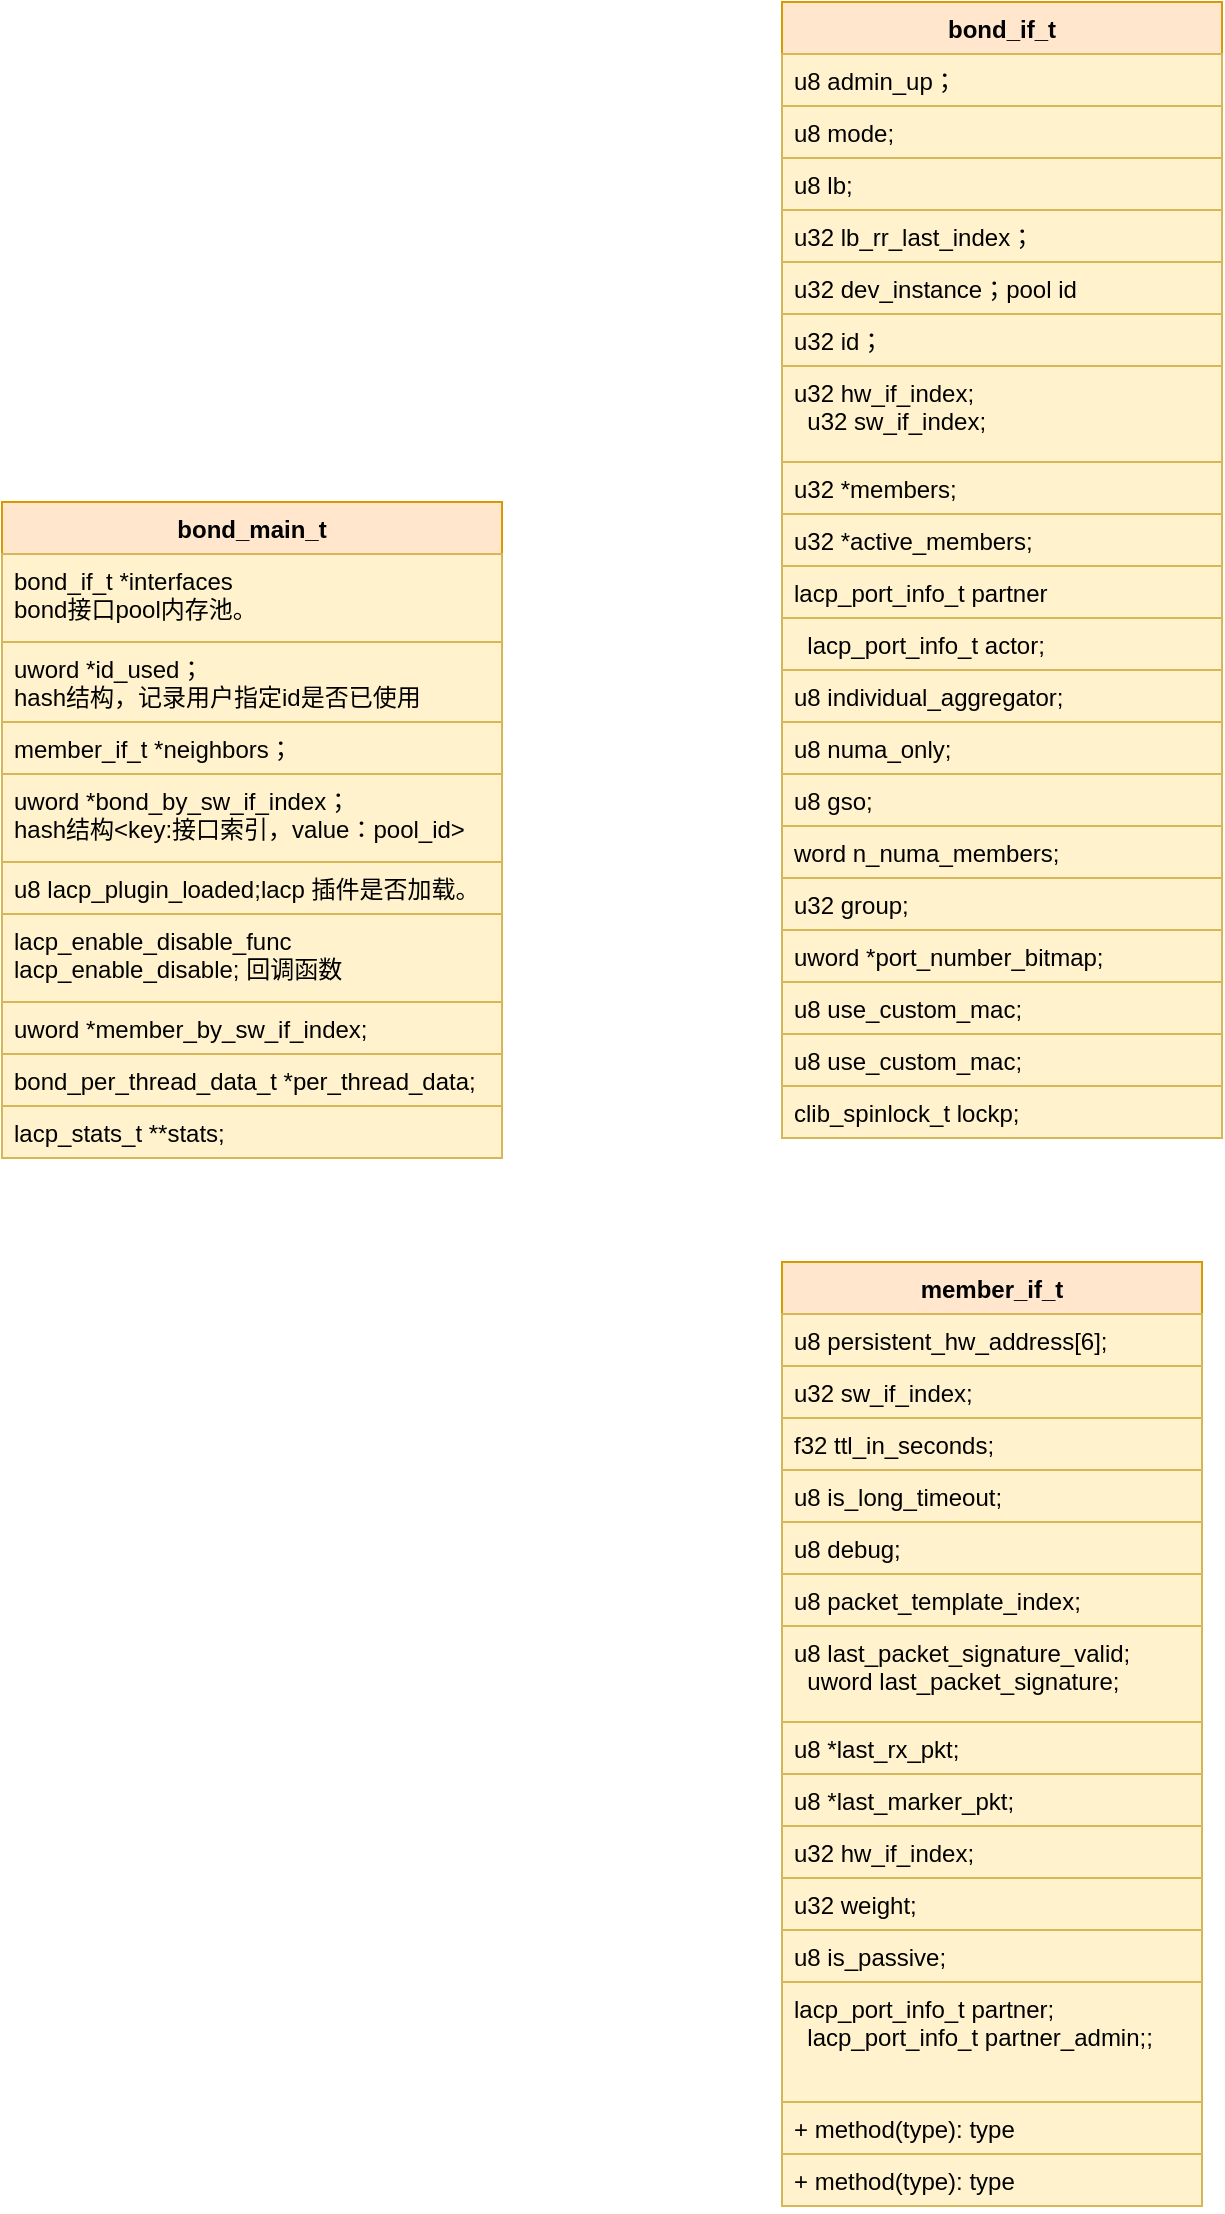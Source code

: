 <mxfile version="14.9.3" type="github">
  <diagram id="9AG6dMXkFzKv3NEKEavT" name="Page-1">
    <mxGraphModel dx="782" dy="436" grid="1" gridSize="10" guides="1" tooltips="1" connect="1" arrows="1" fold="1" page="1" pageScale="1" pageWidth="827" pageHeight="1169" math="0" shadow="0">
      <root>
        <mxCell id="0" />
        <mxCell id="1" parent="0" />
        <mxCell id="q2S3u8bW5YVib6_HT2O6-1" value="bond_main_t" style="swimlane;fontStyle=1;align=center;verticalAlign=top;childLayout=stackLayout;horizontal=1;startSize=26;horizontalStack=0;resizeParent=1;resizeParentMax=0;resizeLast=0;collapsible=1;marginBottom=0;fillColor=#ffe6cc;strokeColor=#d79b00;" vertex="1" parent="1">
          <mxGeometry x="50" y="350" width="250" height="328" as="geometry" />
        </mxCell>
        <mxCell id="q2S3u8bW5YVib6_HT2O6-2" value="bond_if_t *interfaces&#xa;bond接口pool内存池。" style="text;strokeColor=#d6b656;fillColor=#fff2cc;align=left;verticalAlign=top;spacingLeft=4;spacingRight=4;overflow=hidden;rotatable=0;points=[[0,0.5],[1,0.5]];portConstraint=eastwest;" vertex="1" parent="q2S3u8bW5YVib6_HT2O6-1">
          <mxGeometry y="26" width="250" height="44" as="geometry" />
        </mxCell>
        <mxCell id="q2S3u8bW5YVib6_HT2O6-4" value="uword *id_used；&#xa;hash结构，记录用户指定id是否已使用" style="text;strokeColor=#d6b656;fillColor=#fff2cc;align=left;verticalAlign=top;spacingLeft=4;spacingRight=4;overflow=hidden;rotatable=0;points=[[0,0.5],[1,0.5]];portConstraint=eastwest;" vertex="1" parent="q2S3u8bW5YVib6_HT2O6-1">
          <mxGeometry y="70" width="250" height="40" as="geometry" />
        </mxCell>
        <mxCell id="q2S3u8bW5YVib6_HT2O6-5" value="member_if_t *neighbors；&#xa;" style="text;strokeColor=#d6b656;fillColor=#fff2cc;align=left;verticalAlign=top;spacingLeft=4;spacingRight=4;overflow=hidden;rotatable=0;points=[[0,0.5],[1,0.5]];portConstraint=eastwest;" vertex="1" parent="q2S3u8bW5YVib6_HT2O6-1">
          <mxGeometry y="110" width="250" height="26" as="geometry" />
        </mxCell>
        <mxCell id="q2S3u8bW5YVib6_HT2O6-6" value="uword *bond_by_sw_if_index；&#xa;hash结构&lt;key:接口索引，value：pool_id&gt;" style="text;strokeColor=#d6b656;fillColor=#fff2cc;align=left;verticalAlign=top;spacingLeft=4;spacingRight=4;overflow=hidden;rotatable=0;points=[[0,0.5],[1,0.5]];portConstraint=eastwest;" vertex="1" parent="q2S3u8bW5YVib6_HT2O6-1">
          <mxGeometry y="136" width="250" height="44" as="geometry" />
        </mxCell>
        <mxCell id="q2S3u8bW5YVib6_HT2O6-7" value="u8 lacp_plugin_loaded;lacp 插件是否加载。" style="text;strokeColor=#d6b656;fillColor=#fff2cc;align=left;verticalAlign=top;spacingLeft=4;spacingRight=4;overflow=hidden;rotatable=0;points=[[0,0.5],[1,0.5]];portConstraint=eastwest;" vertex="1" parent="q2S3u8bW5YVib6_HT2O6-1">
          <mxGeometry y="180" width="250" height="26" as="geometry" />
        </mxCell>
        <mxCell id="q2S3u8bW5YVib6_HT2O6-8" value="lacp_enable_disable_func &#xa;lacp_enable_disable; 回调函数" style="text;strokeColor=#d6b656;fillColor=#fff2cc;align=left;verticalAlign=top;spacingLeft=4;spacingRight=4;overflow=hidden;rotatable=0;points=[[0,0.5],[1,0.5]];portConstraint=eastwest;" vertex="1" parent="q2S3u8bW5YVib6_HT2O6-1">
          <mxGeometry y="206" width="250" height="44" as="geometry" />
        </mxCell>
        <mxCell id="q2S3u8bW5YVib6_HT2O6-9" value="uword *member_by_sw_if_index;" style="text;strokeColor=#d6b656;fillColor=#fff2cc;align=left;verticalAlign=top;spacingLeft=4;spacingRight=4;overflow=hidden;rotatable=0;points=[[0,0.5],[1,0.5]];portConstraint=eastwest;" vertex="1" parent="q2S3u8bW5YVib6_HT2O6-1">
          <mxGeometry y="250" width="250" height="26" as="geometry" />
        </mxCell>
        <mxCell id="q2S3u8bW5YVib6_HT2O6-10" value="bond_per_thread_data_t *per_thread_data;" style="text;strokeColor=#d6b656;fillColor=#fff2cc;align=left;verticalAlign=top;spacingLeft=4;spacingRight=4;overflow=hidden;rotatable=0;points=[[0,0.5],[1,0.5]];portConstraint=eastwest;" vertex="1" parent="q2S3u8bW5YVib6_HT2O6-1">
          <mxGeometry y="276" width="250" height="26" as="geometry" />
        </mxCell>
        <mxCell id="q2S3u8bW5YVib6_HT2O6-11" value="lacp_stats_t **stats;" style="text;strokeColor=#d6b656;fillColor=#fff2cc;align=left;verticalAlign=top;spacingLeft=4;spacingRight=4;overflow=hidden;rotatable=0;points=[[0,0.5],[1,0.5]];portConstraint=eastwest;" vertex="1" parent="q2S3u8bW5YVib6_HT2O6-1">
          <mxGeometry y="302" width="250" height="26" as="geometry" />
        </mxCell>
        <mxCell id="q2S3u8bW5YVib6_HT2O6-12" value="bond_if_t" style="swimlane;fontStyle=1;align=center;verticalAlign=top;childLayout=stackLayout;horizontal=1;startSize=26;horizontalStack=0;resizeParent=1;resizeParentMax=0;resizeLast=0;collapsible=1;marginBottom=0;fillColor=#ffe6cc;strokeColor=#d79b00;" vertex="1" parent="1">
          <mxGeometry x="440" y="100" width="220" height="568" as="geometry" />
        </mxCell>
        <mxCell id="q2S3u8bW5YVib6_HT2O6-13" value="u8 admin_up；" style="text;fillColor=#fff2cc;align=left;verticalAlign=top;spacingLeft=4;spacingRight=4;overflow=hidden;rotatable=0;points=[[0,0.5],[1,0.5]];portConstraint=eastwest;strokeColor=#d6b656;" vertex="1" parent="q2S3u8bW5YVib6_HT2O6-12">
          <mxGeometry y="26" width="220" height="26" as="geometry" />
        </mxCell>
        <mxCell id="q2S3u8bW5YVib6_HT2O6-15" value="u8 mode;" style="text;fillColor=#fff2cc;align=left;verticalAlign=top;spacingLeft=4;spacingRight=4;overflow=hidden;rotatable=0;points=[[0,0.5],[1,0.5]];portConstraint=eastwest;strokeColor=#d6b656;" vertex="1" parent="q2S3u8bW5YVib6_HT2O6-12">
          <mxGeometry y="52" width="220" height="26" as="geometry" />
        </mxCell>
        <mxCell id="q2S3u8bW5YVib6_HT2O6-16" value="u8 lb;" style="text;fillColor=#fff2cc;align=left;verticalAlign=top;spacingLeft=4;spacingRight=4;overflow=hidden;rotatable=0;points=[[0,0.5],[1,0.5]];portConstraint=eastwest;strokeColor=#d6b656;" vertex="1" parent="q2S3u8bW5YVib6_HT2O6-12">
          <mxGeometry y="78" width="220" height="26" as="geometry" />
        </mxCell>
        <mxCell id="q2S3u8bW5YVib6_HT2O6-17" value="u32 lb_rr_last_index；" style="text;fillColor=#fff2cc;align=left;verticalAlign=top;spacingLeft=4;spacingRight=4;overflow=hidden;rotatable=0;points=[[0,0.5],[1,0.5]];portConstraint=eastwest;strokeColor=#d6b656;" vertex="1" parent="q2S3u8bW5YVib6_HT2O6-12">
          <mxGeometry y="104" width="220" height="26" as="geometry" />
        </mxCell>
        <mxCell id="q2S3u8bW5YVib6_HT2O6-18" value="u32 dev_instance；pool id" style="text;fillColor=#fff2cc;align=left;verticalAlign=top;spacingLeft=4;spacingRight=4;overflow=hidden;rotatable=0;points=[[0,0.5],[1,0.5]];portConstraint=eastwest;strokeColor=#d6b656;" vertex="1" parent="q2S3u8bW5YVib6_HT2O6-12">
          <mxGeometry y="130" width="220" height="26" as="geometry" />
        </mxCell>
        <mxCell id="q2S3u8bW5YVib6_HT2O6-19" value="u32 id；" style="text;fillColor=#fff2cc;align=left;verticalAlign=top;spacingLeft=4;spacingRight=4;overflow=hidden;rotatable=0;points=[[0,0.5],[1,0.5]];portConstraint=eastwest;strokeColor=#d6b656;" vertex="1" parent="q2S3u8bW5YVib6_HT2O6-12">
          <mxGeometry y="156" width="220" height="26" as="geometry" />
        </mxCell>
        <mxCell id="q2S3u8bW5YVib6_HT2O6-20" value="u32 hw_if_index;&#xa;  u32 sw_if_index;" style="text;fillColor=#fff2cc;align=left;verticalAlign=top;spacingLeft=4;spacingRight=4;overflow=hidden;rotatable=0;points=[[0,0.5],[1,0.5]];portConstraint=eastwest;strokeColor=#d6b656;" vertex="1" parent="q2S3u8bW5YVib6_HT2O6-12">
          <mxGeometry y="182" width="220" height="48" as="geometry" />
        </mxCell>
        <mxCell id="q2S3u8bW5YVib6_HT2O6-21" value="u32 *members;" style="text;fillColor=#fff2cc;align=left;verticalAlign=top;spacingLeft=4;spacingRight=4;overflow=hidden;rotatable=0;points=[[0,0.5],[1,0.5]];portConstraint=eastwest;strokeColor=#d6b656;" vertex="1" parent="q2S3u8bW5YVib6_HT2O6-12">
          <mxGeometry y="230" width="220" height="26" as="geometry" />
        </mxCell>
        <mxCell id="q2S3u8bW5YVib6_HT2O6-22" value="u32 *active_members;" style="text;fillColor=#fff2cc;align=left;verticalAlign=top;spacingLeft=4;spacingRight=4;overflow=hidden;rotatable=0;points=[[0,0.5],[1,0.5]];portConstraint=eastwest;strokeColor=#d6b656;" vertex="1" parent="q2S3u8bW5YVib6_HT2O6-12">
          <mxGeometry y="256" width="220" height="26" as="geometry" />
        </mxCell>
        <mxCell id="q2S3u8bW5YVib6_HT2O6-23" value="lacp_port_info_t partner" style="text;fillColor=#fff2cc;align=left;verticalAlign=top;spacingLeft=4;spacingRight=4;overflow=hidden;rotatable=0;points=[[0,0.5],[1,0.5]];portConstraint=eastwest;strokeColor=#d6b656;" vertex="1" parent="q2S3u8bW5YVib6_HT2O6-12">
          <mxGeometry y="282" width="220" height="26" as="geometry" />
        </mxCell>
        <mxCell id="q2S3u8bW5YVib6_HT2O6-24" value="  lacp_port_info_t actor;&#xa;" style="text;fillColor=#fff2cc;align=left;verticalAlign=top;spacingLeft=4;spacingRight=4;overflow=hidden;rotatable=0;points=[[0,0.5],[1,0.5]];portConstraint=eastwest;strokeColor=#d6b656;" vertex="1" parent="q2S3u8bW5YVib6_HT2O6-12">
          <mxGeometry y="308" width="220" height="26" as="geometry" />
        </mxCell>
        <mxCell id="q2S3u8bW5YVib6_HT2O6-25" value="u8 individual_aggregator;" style="text;fillColor=#fff2cc;align=left;verticalAlign=top;spacingLeft=4;spacingRight=4;overflow=hidden;rotatable=0;points=[[0,0.5],[1,0.5]];portConstraint=eastwest;strokeColor=#d6b656;" vertex="1" parent="q2S3u8bW5YVib6_HT2O6-12">
          <mxGeometry y="334" width="220" height="26" as="geometry" />
        </mxCell>
        <mxCell id="q2S3u8bW5YVib6_HT2O6-26" value="u8 numa_only;" style="text;fillColor=#fff2cc;align=left;verticalAlign=top;spacingLeft=4;spacingRight=4;overflow=hidden;rotatable=0;points=[[0,0.5],[1,0.5]];portConstraint=eastwest;strokeColor=#d6b656;" vertex="1" parent="q2S3u8bW5YVib6_HT2O6-12">
          <mxGeometry y="360" width="220" height="26" as="geometry" />
        </mxCell>
        <mxCell id="q2S3u8bW5YVib6_HT2O6-27" value="u8 gso;" style="text;fillColor=#fff2cc;align=left;verticalAlign=top;spacingLeft=4;spacingRight=4;overflow=hidden;rotatable=0;points=[[0,0.5],[1,0.5]];portConstraint=eastwest;strokeColor=#d6b656;" vertex="1" parent="q2S3u8bW5YVib6_HT2O6-12">
          <mxGeometry y="386" width="220" height="26" as="geometry" />
        </mxCell>
        <mxCell id="q2S3u8bW5YVib6_HT2O6-28" value="word n_numa_members;" style="text;fillColor=#fff2cc;align=left;verticalAlign=top;spacingLeft=4;spacingRight=4;overflow=hidden;rotatable=0;points=[[0,0.5],[1,0.5]];portConstraint=eastwest;strokeColor=#d6b656;" vertex="1" parent="q2S3u8bW5YVib6_HT2O6-12">
          <mxGeometry y="412" width="220" height="26" as="geometry" />
        </mxCell>
        <mxCell id="q2S3u8bW5YVib6_HT2O6-29" value="u32 group;" style="text;fillColor=#fff2cc;align=left;verticalAlign=top;spacingLeft=4;spacingRight=4;overflow=hidden;rotatable=0;points=[[0,0.5],[1,0.5]];portConstraint=eastwest;strokeColor=#d6b656;" vertex="1" parent="q2S3u8bW5YVib6_HT2O6-12">
          <mxGeometry y="438" width="220" height="26" as="geometry" />
        </mxCell>
        <mxCell id="q2S3u8bW5YVib6_HT2O6-30" value="uword *port_number_bitmap;" style="text;fillColor=#fff2cc;align=left;verticalAlign=top;spacingLeft=4;spacingRight=4;overflow=hidden;rotatable=0;points=[[0,0.5],[1,0.5]];portConstraint=eastwest;strokeColor=#d6b656;" vertex="1" parent="q2S3u8bW5YVib6_HT2O6-12">
          <mxGeometry y="464" width="220" height="26" as="geometry" />
        </mxCell>
        <mxCell id="q2S3u8bW5YVib6_HT2O6-31" value="u8 use_custom_mac;" style="text;fillColor=#fff2cc;align=left;verticalAlign=top;spacingLeft=4;spacingRight=4;overflow=hidden;rotatable=0;points=[[0,0.5],[1,0.5]];portConstraint=eastwest;strokeColor=#d6b656;" vertex="1" parent="q2S3u8bW5YVib6_HT2O6-12">
          <mxGeometry y="490" width="220" height="26" as="geometry" />
        </mxCell>
        <mxCell id="q2S3u8bW5YVib6_HT2O6-32" value="u8 use_custom_mac;" style="text;fillColor=#fff2cc;align=left;verticalAlign=top;spacingLeft=4;spacingRight=4;overflow=hidden;rotatable=0;points=[[0,0.5],[1,0.5]];portConstraint=eastwest;strokeColor=#d6b656;" vertex="1" parent="q2S3u8bW5YVib6_HT2O6-12">
          <mxGeometry y="516" width="220" height="26" as="geometry" />
        </mxCell>
        <mxCell id="q2S3u8bW5YVib6_HT2O6-33" value="clib_spinlock_t lockp;" style="text;fillColor=#fff2cc;align=left;verticalAlign=top;spacingLeft=4;spacingRight=4;overflow=hidden;rotatable=0;points=[[0,0.5],[1,0.5]];portConstraint=eastwest;strokeColor=#d6b656;" vertex="1" parent="q2S3u8bW5YVib6_HT2O6-12">
          <mxGeometry y="542" width="220" height="26" as="geometry" />
        </mxCell>
        <mxCell id="q2S3u8bW5YVib6_HT2O6-34" value="member_if_t" style="swimlane;fontStyle=1;align=center;verticalAlign=top;childLayout=stackLayout;horizontal=1;startSize=26;horizontalStack=0;resizeParent=1;resizeParentMax=0;resizeLast=0;collapsible=1;marginBottom=0;strokeColor=#d79b00;fillColor=#ffe6cc;" vertex="1" parent="1">
          <mxGeometry x="440" y="730" width="210" height="472" as="geometry" />
        </mxCell>
        <mxCell id="q2S3u8bW5YVib6_HT2O6-35" value="u8 persistent_hw_address[6];" style="text;strokeColor=#d6b656;fillColor=#fff2cc;align=left;verticalAlign=top;spacingLeft=4;spacingRight=4;overflow=hidden;rotatable=0;points=[[0,0.5],[1,0.5]];portConstraint=eastwest;" vertex="1" parent="q2S3u8bW5YVib6_HT2O6-34">
          <mxGeometry y="26" width="210" height="26" as="geometry" />
        </mxCell>
        <mxCell id="q2S3u8bW5YVib6_HT2O6-38" value="u32 sw_if_index;" style="text;strokeColor=#d6b656;fillColor=#fff2cc;align=left;verticalAlign=top;spacingLeft=4;spacingRight=4;overflow=hidden;rotatable=0;points=[[0,0.5],[1,0.5]];portConstraint=eastwest;" vertex="1" parent="q2S3u8bW5YVib6_HT2O6-34">
          <mxGeometry y="52" width="210" height="26" as="geometry" />
        </mxCell>
        <mxCell id="q2S3u8bW5YVib6_HT2O6-39" value="f32 ttl_in_seconds;" style="text;strokeColor=#d6b656;fillColor=#fff2cc;align=left;verticalAlign=top;spacingLeft=4;spacingRight=4;overflow=hidden;rotatable=0;points=[[0,0.5],[1,0.5]];portConstraint=eastwest;" vertex="1" parent="q2S3u8bW5YVib6_HT2O6-34">
          <mxGeometry y="78" width="210" height="26" as="geometry" />
        </mxCell>
        <mxCell id="q2S3u8bW5YVib6_HT2O6-40" value="u8 is_long_timeout;" style="text;strokeColor=#d6b656;fillColor=#fff2cc;align=left;verticalAlign=top;spacingLeft=4;spacingRight=4;overflow=hidden;rotatable=0;points=[[0,0.5],[1,0.5]];portConstraint=eastwest;" vertex="1" parent="q2S3u8bW5YVib6_HT2O6-34">
          <mxGeometry y="104" width="210" height="26" as="geometry" />
        </mxCell>
        <mxCell id="q2S3u8bW5YVib6_HT2O6-41" value="u8 debug;" style="text;strokeColor=#d6b656;fillColor=#fff2cc;align=left;verticalAlign=top;spacingLeft=4;spacingRight=4;overflow=hidden;rotatable=0;points=[[0,0.5],[1,0.5]];portConstraint=eastwest;" vertex="1" parent="q2S3u8bW5YVib6_HT2O6-34">
          <mxGeometry y="130" width="210" height="26" as="geometry" />
        </mxCell>
        <mxCell id="q2S3u8bW5YVib6_HT2O6-42" value="u8 packet_template_index;" style="text;strokeColor=#d6b656;fillColor=#fff2cc;align=left;verticalAlign=top;spacingLeft=4;spacingRight=4;overflow=hidden;rotatable=0;points=[[0,0.5],[1,0.5]];portConstraint=eastwest;" vertex="1" parent="q2S3u8bW5YVib6_HT2O6-34">
          <mxGeometry y="156" width="210" height="26" as="geometry" />
        </mxCell>
        <mxCell id="q2S3u8bW5YVib6_HT2O6-43" value="u8 last_packet_signature_valid;&#xa;  uword last_packet_signature;" style="text;strokeColor=#d6b656;fillColor=#fff2cc;align=left;verticalAlign=top;spacingLeft=4;spacingRight=4;overflow=hidden;rotatable=0;points=[[0,0.5],[1,0.5]];portConstraint=eastwest;" vertex="1" parent="q2S3u8bW5YVib6_HT2O6-34">
          <mxGeometry y="182" width="210" height="48" as="geometry" />
        </mxCell>
        <mxCell id="q2S3u8bW5YVib6_HT2O6-44" value="u8 *last_rx_pkt;" style="text;strokeColor=#d6b656;fillColor=#fff2cc;align=left;verticalAlign=top;spacingLeft=4;spacingRight=4;overflow=hidden;rotatable=0;points=[[0,0.5],[1,0.5]];portConstraint=eastwest;" vertex="1" parent="q2S3u8bW5YVib6_HT2O6-34">
          <mxGeometry y="230" width="210" height="26" as="geometry" />
        </mxCell>
        <mxCell id="q2S3u8bW5YVib6_HT2O6-45" value="u8 *last_marker_pkt;" style="text;strokeColor=#d6b656;fillColor=#fff2cc;align=left;verticalAlign=top;spacingLeft=4;spacingRight=4;overflow=hidden;rotatable=0;points=[[0,0.5],[1,0.5]];portConstraint=eastwest;" vertex="1" parent="q2S3u8bW5YVib6_HT2O6-34">
          <mxGeometry y="256" width="210" height="26" as="geometry" />
        </mxCell>
        <mxCell id="q2S3u8bW5YVib6_HT2O6-46" value="u32 hw_if_index;" style="text;strokeColor=#d6b656;fillColor=#fff2cc;align=left;verticalAlign=top;spacingLeft=4;spacingRight=4;overflow=hidden;rotatable=0;points=[[0,0.5],[1,0.5]];portConstraint=eastwest;" vertex="1" parent="q2S3u8bW5YVib6_HT2O6-34">
          <mxGeometry y="282" width="210" height="26" as="geometry" />
        </mxCell>
        <mxCell id="q2S3u8bW5YVib6_HT2O6-47" value="u32 weight;" style="text;strokeColor=#d6b656;fillColor=#fff2cc;align=left;verticalAlign=top;spacingLeft=4;spacingRight=4;overflow=hidden;rotatable=0;points=[[0,0.5],[1,0.5]];portConstraint=eastwest;" vertex="1" parent="q2S3u8bW5YVib6_HT2O6-34">
          <mxGeometry y="308" width="210" height="26" as="geometry" />
        </mxCell>
        <mxCell id="q2S3u8bW5YVib6_HT2O6-48" value="u8 is_passive;" style="text;strokeColor=#d6b656;fillColor=#fff2cc;align=left;verticalAlign=top;spacingLeft=4;spacingRight=4;overflow=hidden;rotatable=0;points=[[0,0.5],[1,0.5]];portConstraint=eastwest;" vertex="1" parent="q2S3u8bW5YVib6_HT2O6-34">
          <mxGeometry y="334" width="210" height="26" as="geometry" />
        </mxCell>
        <mxCell id="q2S3u8bW5YVib6_HT2O6-49" value="lacp_port_info_t partner;&#xa;  lacp_port_info_t partner_admin;;" style="text;strokeColor=#d6b656;fillColor=#fff2cc;align=left;verticalAlign=top;spacingLeft=4;spacingRight=4;overflow=hidden;rotatable=0;points=[[0,0.5],[1,0.5]];portConstraint=eastwest;" vertex="1" parent="q2S3u8bW5YVib6_HT2O6-34">
          <mxGeometry y="360" width="210" height="60" as="geometry" />
        </mxCell>
        <mxCell id="q2S3u8bW5YVib6_HT2O6-37" value="+ method(type): type" style="text;strokeColor=#d6b656;fillColor=#fff2cc;align=left;verticalAlign=top;spacingLeft=4;spacingRight=4;overflow=hidden;rotatable=0;points=[[0,0.5],[1,0.5]];portConstraint=eastwest;" vertex="1" parent="q2S3u8bW5YVib6_HT2O6-34">
          <mxGeometry y="420" width="210" height="26" as="geometry" />
        </mxCell>
        <mxCell id="q2S3u8bW5YVib6_HT2O6-50" value="+ method(type): type" style="text;strokeColor=#d6b656;fillColor=#fff2cc;align=left;verticalAlign=top;spacingLeft=4;spacingRight=4;overflow=hidden;rotatable=0;points=[[0,0.5],[1,0.5]];portConstraint=eastwest;" vertex="1" parent="q2S3u8bW5YVib6_HT2O6-34">
          <mxGeometry y="446" width="210" height="26" as="geometry" />
        </mxCell>
      </root>
    </mxGraphModel>
  </diagram>
</mxfile>
